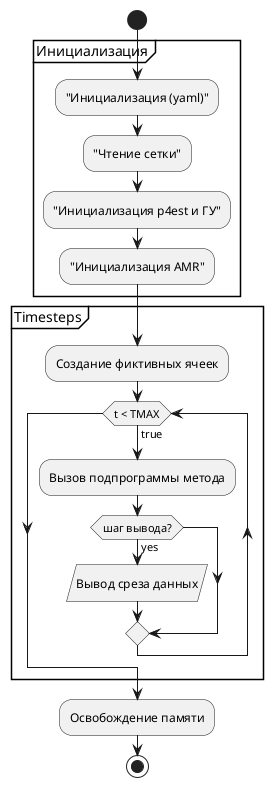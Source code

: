 @startuml

start
partition Инициализация {
    :"Инициализация (yaml)";
    :"Чтение сетки";
    :"Инициализация p4est и ГУ";
    :"Инициализация AMR";
}

partition Timesteps {
    :Создание фиктивных ячеек;
    while (t < TMAX) is (true)
    :Вызов подпрограммы метода;
'    note right
'    This note is on several
'    //lines// and can
'    contain <b>HTML</b>
'    ====
'    * Calling the method ""foo()"" is prohibited
'    end note
    if (шаг вывода?) then (yes)
        :Вывод среза данных/
    endif
    endwhile
}
:Освобождение памяти;
stop
@enduml